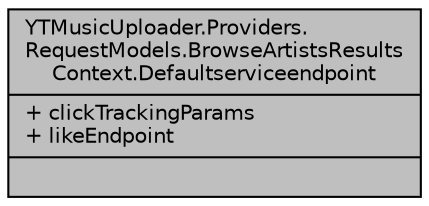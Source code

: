 digraph "YTMusicUploader.Providers.RequestModels.BrowseArtistsResultsContext.Defaultserviceendpoint"
{
 // LATEX_PDF_SIZE
  edge [fontname="Helvetica",fontsize="10",labelfontname="Helvetica",labelfontsize="10"];
  node [fontname="Helvetica",fontsize="10",shape=record];
  Node1 [label="{YTMusicUploader.Providers.\lRequestModels.BrowseArtistsResults\lContext.Defaultserviceendpoint\n|+ clickTrackingParams\l+ likeEndpoint\l|}",height=0.2,width=0.4,color="black", fillcolor="grey75", style="filled", fontcolor="black",tooltip=" "];
}
